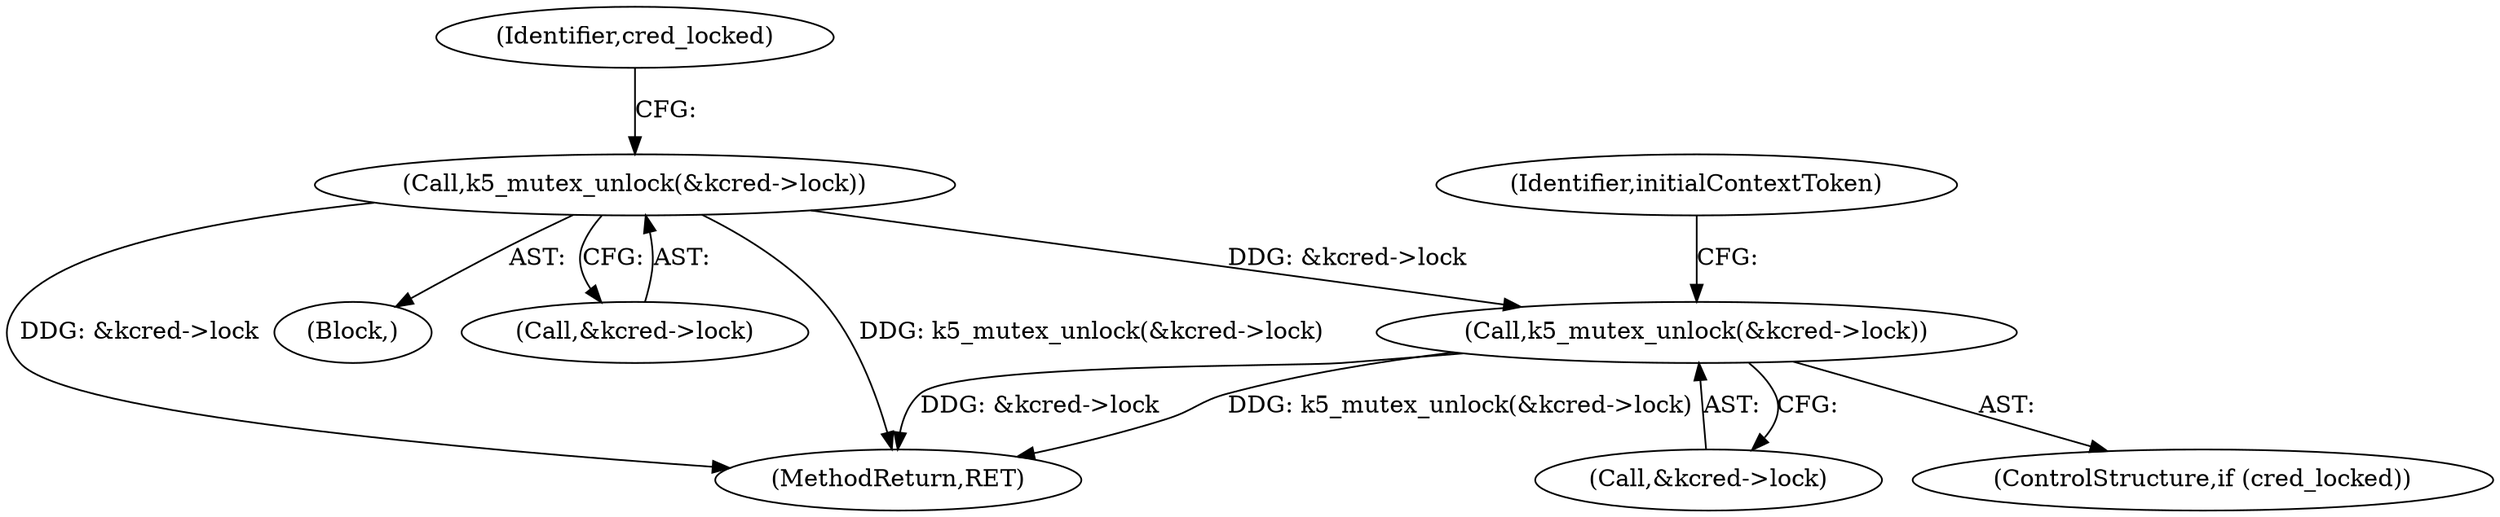 digraph "0_krb5_e04f0283516e80d2f93366e0d479d13c9b5c8c2a_3@API" {
"1000303" [label="(Call,k5_mutex_unlock(&kcred->lock))"];
"1000402" [label="(Call,k5_mutex_unlock(&kcred->lock))"];
"1000409" [label="(Identifier,initialContextToken)"];
"1000303" [label="(Call,k5_mutex_unlock(&kcred->lock))"];
"1000402" [label="(Call,k5_mutex_unlock(&kcred->lock))"];
"1000421" [label="(MethodReturn,RET)"];
"1000304" [label="(Call,&kcred->lock)"];
"1000309" [label="(Identifier,cred_locked)"];
"1000403" [label="(Call,&kcred->lock)"];
"1000302" [label="(Block,)"];
"1000400" [label="(ControlStructure,if (cred_locked))"];
"1000303" -> "1000302"  [label="AST: "];
"1000303" -> "1000304"  [label="CFG: "];
"1000304" -> "1000303"  [label="AST: "];
"1000309" -> "1000303"  [label="CFG: "];
"1000303" -> "1000421"  [label="DDG: &kcred->lock"];
"1000303" -> "1000421"  [label="DDG: k5_mutex_unlock(&kcred->lock)"];
"1000303" -> "1000402"  [label="DDG: &kcred->lock"];
"1000402" -> "1000400"  [label="AST: "];
"1000402" -> "1000403"  [label="CFG: "];
"1000403" -> "1000402"  [label="AST: "];
"1000409" -> "1000402"  [label="CFG: "];
"1000402" -> "1000421"  [label="DDG: k5_mutex_unlock(&kcred->lock)"];
"1000402" -> "1000421"  [label="DDG: &kcred->lock"];
}
